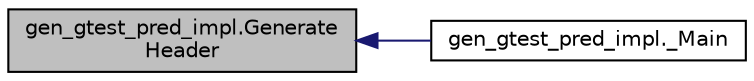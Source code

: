 digraph "gen_gtest_pred_impl.GenerateHeader"
{
  edge [fontname="Helvetica",fontsize="10",labelfontname="Helvetica",labelfontsize="10"];
  node [fontname="Helvetica",fontsize="10",shape=record];
  rankdir="LR";
  Node36 [label="gen_gtest_pred_impl.Generate\lHeader",height=0.2,width=0.4,color="black", fillcolor="grey75", style="filled", fontcolor="black"];
  Node36 -> Node37 [dir="back",color="midnightblue",fontsize="10",style="solid",fontname="Helvetica"];
  Node37 [label="gen_gtest_pred_impl._Main",height=0.2,width=0.4,color="black", fillcolor="white", style="filled",URL="$d0/db7/namespacegen__gtest__pred__impl.html#a50dd74615a1507ce657c8fa24d7c161e"];
}
